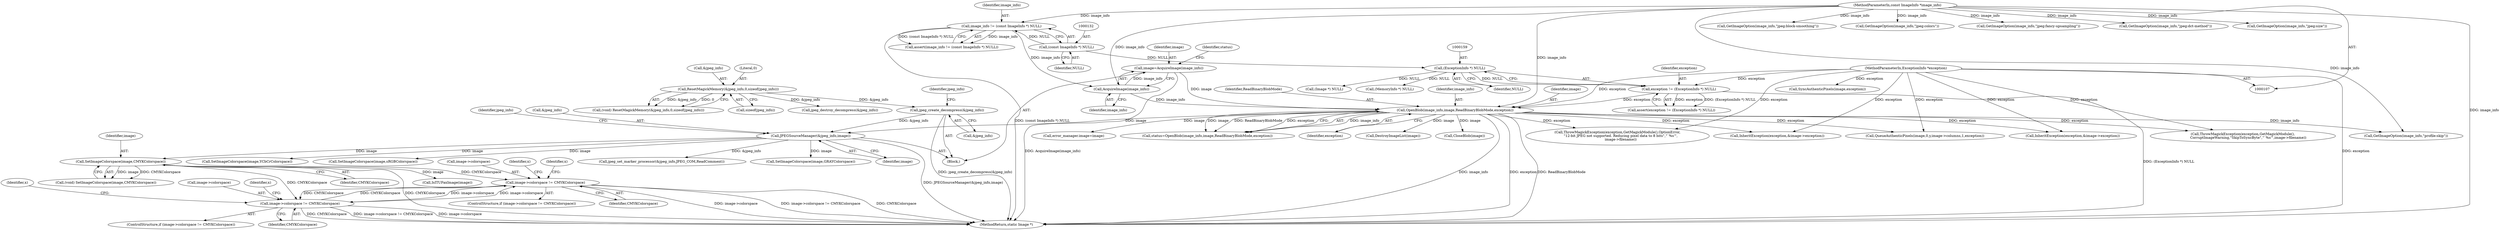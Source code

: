 digraph "0_ImageMagick_58cf5bf4fade82e3b510e8f3463a967278a3e410@pointer" {
"1001492" [label="(Call,image->colorspace != CMYKColorspace)"];
"1001673" [label="(Call,image->colorspace != CMYKColorspace)"];
"1001492" [label="(Call,image->colorspace != CMYKColorspace)"];
"1000888" [label="(Call,SetImageColorspace(image,CMYKColorspace))"];
"1000309" [label="(Call,JPEGSourceManager(&jpeg_info,image))"];
"1000306" [label="(Call,jpeg_create_decompress(&jpeg_info))"];
"1000207" [label="(Call,ResetMagickMemory(&jpeg_info,0,sizeof(jpeg_info)))"];
"1000179" [label="(Call,OpenBlob(image_info,image,ReadBinaryBlobMode,exception))"];
"1000175" [label="(Call,AcquireImage(image_info))"];
"1000129" [label="(Call,image_info != (const ImageInfo *) NULL)"];
"1000108" [label="(MethodParameterIn,const ImageInfo *image_info)"];
"1000131" [label="(Call,(const ImageInfo *) NULL)"];
"1000173" [label="(Call,image=AcquireImage(image_info))"];
"1000156" [label="(Call,exception != (ExceptionInfo *) NULL)"];
"1000109" [label="(MethodParameterIn,ExceptionInfo *exception)"];
"1000158" [label="(Call,(ExceptionInfo *) NULL)"];
"1000894" [label="(Call,IsITUFaxImage(image))"];
"1000175" [label="(Call,AcquireImage(image_info))"];
"1000157" [label="(Identifier,exception)"];
"1000320" [label="(Call,GetImageOption(image_info,\"profile:skip\"))"];
"1000194" [label="(Call,(Image *) NULL)"];
"1000180" [label="(Identifier,image_info)"];
"1000697" [label="(Call,GetImageOption(image_info,\"jpeg:block-smoothing\"))"];
"1000205" [label="(Call,(void) ResetMagickMemory(&jpeg_info,0,sizeof(jpeg_info)))"];
"1001792" [label="(Call,SyncAuthenticPixels(image,exception))"];
"1000183" [label="(Identifier,exception)"];
"1001493" [label="(Call,image->colorspace)"];
"1000110" [label="(Block,)"];
"1000315" [label="(Identifier,jpeg_info)"];
"1000889" [label="(Identifier,image)"];
"1000108" [label="(MethodParameterIn,const ImageInfo *image_info)"];
"1000156" [label="(Call,exception != (ExceptionInfo *) NULL)"];
"1000235" [label="(Call,error_manager.image=image)"];
"1001492" [label="(Call,image->colorspace != CMYKColorspace)"];
"1000173" [label="(Call,image=AcquireImage(image_info))"];
"1000155" [label="(Call,assert(exception != (ExceptionInfo *) NULL))"];
"1001070" [label="(Call,InheritException(exception,&image->exception))"];
"1000312" [label="(Identifier,image)"];
"1000672" [label="(Call,GetImageOption(image_info,\"jpeg:colors\"))"];
"1000129" [label="(Call,image_info != (const ImageInfo *) NULL)"];
"1000176" [label="(Identifier,image_info)"];
"1000177" [label="(Call,status=OpenBlob(image_info,image,ReadBinaryBlobMode,exception))"];
"1000888" [label="(Call,SetImageColorspace(image,CMYKColorspace))"];
"1000650" [label="(Call,ThrowMagickException(exception,GetMagickModule(),OptionError,\n      \"12-bit JPEG not supported. Reducing pixel data to 8 bits\",\"`%s'\",\n      image->filename))"];
"1001673" [label="(Call,image->colorspace != CMYKColorspace)"];
"1001672" [label="(ControlStructure,if (image->colorspace != CMYKColorspace))"];
"1000311" [label="(Identifier,jpeg_info)"];
"1001499" [label="(Identifier,x)"];
"1000886" [label="(Call,(void) SetImageColorspace(image,CMYKColorspace))"];
"1000174" [label="(Identifier,image)"];
"1000160" [label="(Identifier,NULL)"];
"1000232" [label="(Call,(MemoryInfo *) NULL)"];
"1000310" [label="(Call,&jpeg_info)"];
"1001382" [label="(Call,ThrowMagickException(exception,GetMagickModule(),\n          CorruptImageWarning,\"SkipToSyncByte\",\"`%s'\",image->filename))"];
"1000131" [label="(Call,(const ImageInfo *) NULL)"];
"1000880" [label="(Call,SetImageColorspace(image,YCbCrColorspace))"];
"1001677" [label="(Identifier,CMYKColorspace)"];
"1000133" [label="(Identifier,NULL)"];
"1000309" [label="(Call,JPEGSourceManager(&jpeg_info,image))"];
"1000864" [label="(Call,SetImageColorspace(image,sRGBColorspace))"];
"1000211" [label="(Call,sizeof(jpeg_info))"];
"1000313" [label="(Call,jpeg_set_marker_processor(&jpeg_info,JPEG_COM,ReadComment))"];
"1000806" [label="(Call,GetImageOption(image_info,\"jpeg:fancy-upsampling\"))"];
"1000128" [label="(Call,assert(image_info != (const ImageInfo *) NULL))"];
"1000207" [label="(Call,ResetMagickMemory(&jpeg_info,0,sizeof(jpeg_info)))"];
"1000178" [label="(Identifier,status)"];
"1000158" [label="(Call,(ExceptionInfo *) NULL)"];
"1000306" [label="(Call,jpeg_create_decompress(&jpeg_info))"];
"1001727" [label="(Identifier,x)"];
"1000724" [label="(Call,GetImageOption(image_info,\"jpeg:dct-method\"))"];
"1000248" [label="(Call,jpeg_destroy_decompress(&jpeg_info))"];
"1000307" [label="(Call,&jpeg_info)"];
"1001674" [label="(Call,image->colorspace)"];
"1000191" [label="(Call,DestroyImageList(image))"];
"1000269" [label="(Call,CloseBlob(image))"];
"1000289" [label="(Call,InheritException(exception,&image->exception))"];
"1000179" [label="(Call,OpenBlob(image_info,image,ReadBinaryBlobMode,exception))"];
"1001491" [label="(ControlStructure,if (image->colorspace != CMYKColorspace))"];
"1000890" [label="(Identifier,CMYKColorspace)"];
"1000130" [label="(Identifier,image_info)"];
"1001853" [label="(MethodReturn,static Image *)"];
"1000181" [label="(Identifier,image)"];
"1000208" [label="(Call,&jpeg_info)"];
"1001680" [label="(Identifier,x)"];
"1000109" [label="(MethodParameterIn,ExceptionInfo *exception)"];
"1001397" [label="(Call,QueueAuthenticPixels(image,0,y,image->columns,1,exception))"];
"1000182" [label="(Identifier,ReadBinaryBlobMode)"];
"1000490" [label="(Call,GetImageOption(image_info,\"jpeg:size\"))"];
"1001552" [label="(Identifier,x)"];
"1000872" [label="(Call,SetImageColorspace(image,GRAYColorspace))"];
"1000210" [label="(Literal,0)"];
"1001496" [label="(Identifier,CMYKColorspace)"];
"1001492" -> "1001491"  [label="AST: "];
"1001492" -> "1001496"  [label="CFG: "];
"1001493" -> "1001492"  [label="AST: "];
"1001496" -> "1001492"  [label="AST: "];
"1001499" -> "1001492"  [label="CFG: "];
"1001552" -> "1001492"  [label="CFG: "];
"1001492" -> "1001853"  [label="DDG: image->colorspace"];
"1001492" -> "1001853"  [label="DDG: image->colorspace != CMYKColorspace"];
"1001492" -> "1001853"  [label="DDG: CMYKColorspace"];
"1001673" -> "1001492"  [label="DDG: image->colorspace"];
"1001673" -> "1001492"  [label="DDG: CMYKColorspace"];
"1000888" -> "1001492"  [label="DDG: CMYKColorspace"];
"1001492" -> "1001673"  [label="DDG: image->colorspace"];
"1001492" -> "1001673"  [label="DDG: CMYKColorspace"];
"1001673" -> "1001672"  [label="AST: "];
"1001673" -> "1001677"  [label="CFG: "];
"1001674" -> "1001673"  [label="AST: "];
"1001677" -> "1001673"  [label="AST: "];
"1001680" -> "1001673"  [label="CFG: "];
"1001727" -> "1001673"  [label="CFG: "];
"1001673" -> "1001853"  [label="DDG: image->colorspace != CMYKColorspace"];
"1001673" -> "1001853"  [label="DDG: image->colorspace"];
"1001673" -> "1001853"  [label="DDG: CMYKColorspace"];
"1000888" -> "1001673"  [label="DDG: CMYKColorspace"];
"1000888" -> "1000886"  [label="AST: "];
"1000888" -> "1000890"  [label="CFG: "];
"1000889" -> "1000888"  [label="AST: "];
"1000890" -> "1000888"  [label="AST: "];
"1000886" -> "1000888"  [label="CFG: "];
"1000888" -> "1001853"  [label="DDG: CMYKColorspace"];
"1000888" -> "1000886"  [label="DDG: image"];
"1000888" -> "1000886"  [label="DDG: CMYKColorspace"];
"1000309" -> "1000888"  [label="DDG: image"];
"1000888" -> "1000894"  [label="DDG: image"];
"1000309" -> "1000110"  [label="AST: "];
"1000309" -> "1000312"  [label="CFG: "];
"1000310" -> "1000309"  [label="AST: "];
"1000312" -> "1000309"  [label="AST: "];
"1000315" -> "1000309"  [label="CFG: "];
"1000309" -> "1001853"  [label="DDG: JPEGSourceManager(&jpeg_info,image)"];
"1000306" -> "1000309"  [label="DDG: &jpeg_info"];
"1000179" -> "1000309"  [label="DDG: image"];
"1000309" -> "1000313"  [label="DDG: &jpeg_info"];
"1000309" -> "1000864"  [label="DDG: image"];
"1000309" -> "1000872"  [label="DDG: image"];
"1000309" -> "1000880"  [label="DDG: image"];
"1000306" -> "1000110"  [label="AST: "];
"1000306" -> "1000307"  [label="CFG: "];
"1000307" -> "1000306"  [label="AST: "];
"1000311" -> "1000306"  [label="CFG: "];
"1000306" -> "1001853"  [label="DDG: jpeg_create_decompress(&jpeg_info)"];
"1000207" -> "1000306"  [label="DDG: &jpeg_info"];
"1000207" -> "1000205"  [label="AST: "];
"1000207" -> "1000211"  [label="CFG: "];
"1000208" -> "1000207"  [label="AST: "];
"1000210" -> "1000207"  [label="AST: "];
"1000211" -> "1000207"  [label="AST: "];
"1000205" -> "1000207"  [label="CFG: "];
"1000207" -> "1000205"  [label="DDG: &jpeg_info"];
"1000207" -> "1000205"  [label="DDG: 0"];
"1000207" -> "1000248"  [label="DDG: &jpeg_info"];
"1000179" -> "1000177"  [label="AST: "];
"1000179" -> "1000183"  [label="CFG: "];
"1000180" -> "1000179"  [label="AST: "];
"1000181" -> "1000179"  [label="AST: "];
"1000182" -> "1000179"  [label="AST: "];
"1000183" -> "1000179"  [label="AST: "];
"1000177" -> "1000179"  [label="CFG: "];
"1000179" -> "1001853"  [label="DDG: ReadBinaryBlobMode"];
"1000179" -> "1001853"  [label="DDG: image_info"];
"1000179" -> "1001853"  [label="DDG: exception"];
"1000179" -> "1000177"  [label="DDG: image_info"];
"1000179" -> "1000177"  [label="DDG: image"];
"1000179" -> "1000177"  [label="DDG: ReadBinaryBlobMode"];
"1000179" -> "1000177"  [label="DDG: exception"];
"1000175" -> "1000179"  [label="DDG: image_info"];
"1000108" -> "1000179"  [label="DDG: image_info"];
"1000173" -> "1000179"  [label="DDG: image"];
"1000156" -> "1000179"  [label="DDG: exception"];
"1000109" -> "1000179"  [label="DDG: exception"];
"1000179" -> "1000191"  [label="DDG: image"];
"1000179" -> "1000235"  [label="DDG: image"];
"1000179" -> "1000269"  [label="DDG: image"];
"1000179" -> "1000289"  [label="DDG: exception"];
"1000179" -> "1000320"  [label="DDG: image_info"];
"1000179" -> "1000650"  [label="DDG: exception"];
"1000179" -> "1001070"  [label="DDG: exception"];
"1000179" -> "1001382"  [label="DDG: exception"];
"1000179" -> "1001397"  [label="DDG: exception"];
"1000175" -> "1000173"  [label="AST: "];
"1000175" -> "1000176"  [label="CFG: "];
"1000176" -> "1000175"  [label="AST: "];
"1000173" -> "1000175"  [label="CFG: "];
"1000175" -> "1000173"  [label="DDG: image_info"];
"1000129" -> "1000175"  [label="DDG: image_info"];
"1000108" -> "1000175"  [label="DDG: image_info"];
"1000129" -> "1000128"  [label="AST: "];
"1000129" -> "1000131"  [label="CFG: "];
"1000130" -> "1000129"  [label="AST: "];
"1000131" -> "1000129"  [label="AST: "];
"1000128" -> "1000129"  [label="CFG: "];
"1000129" -> "1001853"  [label="DDG: (const ImageInfo *) NULL"];
"1000129" -> "1000128"  [label="DDG: image_info"];
"1000129" -> "1000128"  [label="DDG: (const ImageInfo *) NULL"];
"1000108" -> "1000129"  [label="DDG: image_info"];
"1000131" -> "1000129"  [label="DDG: NULL"];
"1000108" -> "1000107"  [label="AST: "];
"1000108" -> "1001853"  [label="DDG: image_info"];
"1000108" -> "1000320"  [label="DDG: image_info"];
"1000108" -> "1000490"  [label="DDG: image_info"];
"1000108" -> "1000672"  [label="DDG: image_info"];
"1000108" -> "1000697"  [label="DDG: image_info"];
"1000108" -> "1000724"  [label="DDG: image_info"];
"1000108" -> "1000806"  [label="DDG: image_info"];
"1000131" -> "1000133"  [label="CFG: "];
"1000132" -> "1000131"  [label="AST: "];
"1000133" -> "1000131"  [label="AST: "];
"1000131" -> "1000158"  [label="DDG: NULL"];
"1000173" -> "1000110"  [label="AST: "];
"1000174" -> "1000173"  [label="AST: "];
"1000178" -> "1000173"  [label="CFG: "];
"1000173" -> "1001853"  [label="DDG: AcquireImage(image_info)"];
"1000156" -> "1000155"  [label="AST: "];
"1000156" -> "1000158"  [label="CFG: "];
"1000157" -> "1000156"  [label="AST: "];
"1000158" -> "1000156"  [label="AST: "];
"1000155" -> "1000156"  [label="CFG: "];
"1000156" -> "1001853"  [label="DDG: (ExceptionInfo *) NULL"];
"1000156" -> "1000155"  [label="DDG: exception"];
"1000156" -> "1000155"  [label="DDG: (ExceptionInfo *) NULL"];
"1000109" -> "1000156"  [label="DDG: exception"];
"1000158" -> "1000156"  [label="DDG: NULL"];
"1000109" -> "1000107"  [label="AST: "];
"1000109" -> "1001853"  [label="DDG: exception"];
"1000109" -> "1000289"  [label="DDG: exception"];
"1000109" -> "1000650"  [label="DDG: exception"];
"1000109" -> "1001070"  [label="DDG: exception"];
"1000109" -> "1001382"  [label="DDG: exception"];
"1000109" -> "1001397"  [label="DDG: exception"];
"1000109" -> "1001792"  [label="DDG: exception"];
"1000158" -> "1000160"  [label="CFG: "];
"1000159" -> "1000158"  [label="AST: "];
"1000160" -> "1000158"  [label="AST: "];
"1000158" -> "1000194"  [label="DDG: NULL"];
"1000158" -> "1000232"  [label="DDG: NULL"];
}
